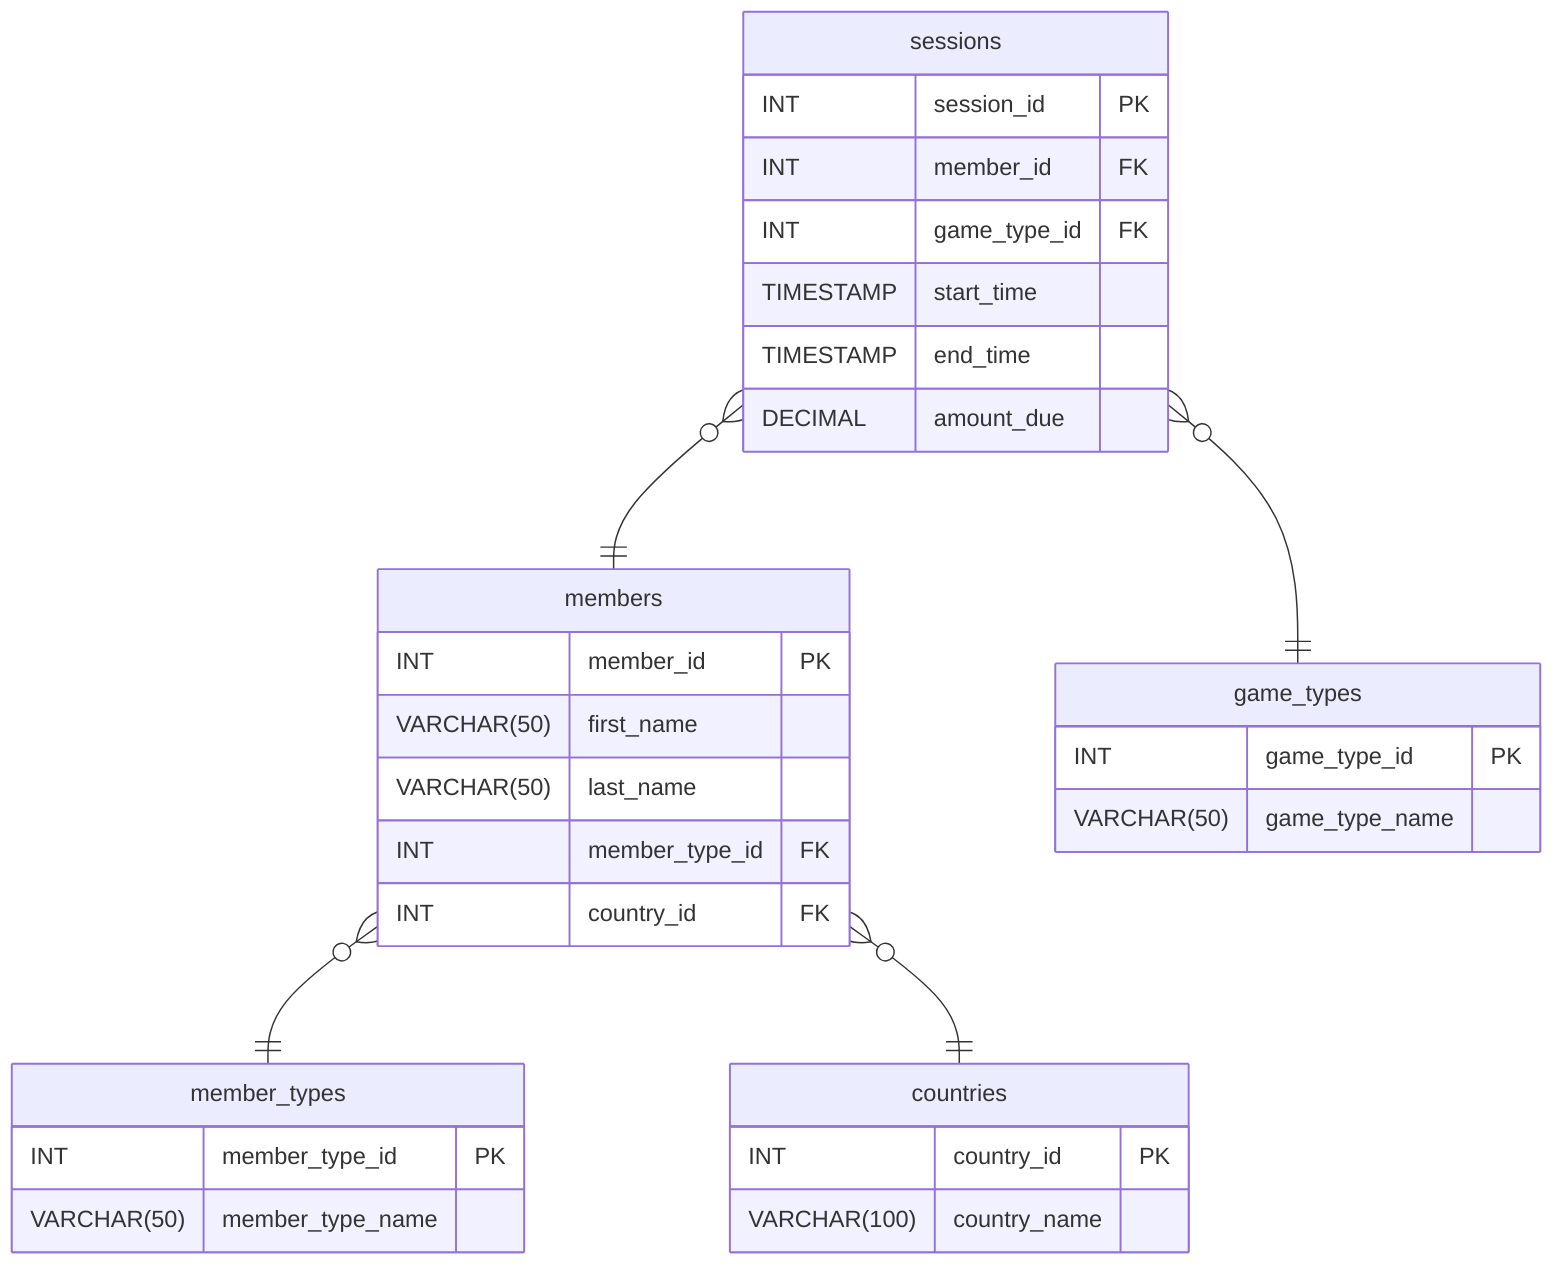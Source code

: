 erDiagram
    sessions {
        INT session_id PK
        INT member_id FK
        INT game_type_id FK
        TIMESTAMP start_time
        TIMESTAMP end_time
        DECIMAL amount_due
    }
    members {
        INT member_id PK
        VARCHAR(50) first_name
        VARCHAR(50) last_name
        INT member_type_id FK
        INT country_id FK
    }
    countries {
        INT country_id PK
        VARCHAR(100) country_name
    }
    member_types {
        INT member_type_id PK
        VARCHAR(50) member_type_name
    }
    game_types {
        INT game_type_id PK
        VARCHAR(50) game_type_name
    }
    sessions }o--|| members : ""
    sessions }o--|| game_types : ""
    members }o--|| member_types : ""
    members }o--|| countries : ""